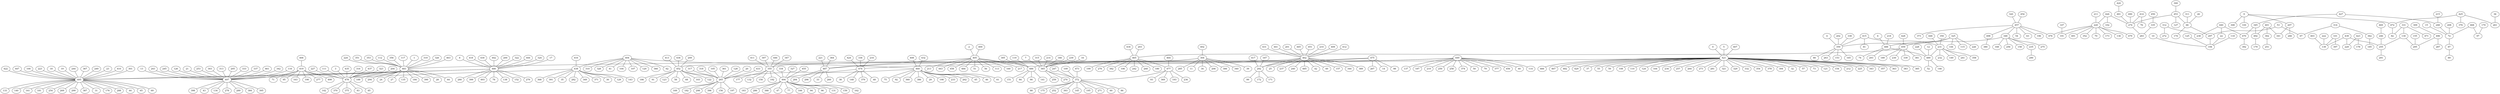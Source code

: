 graph G{
0--421;
1--483;
2--405;
3--478;
4--359;
5--421;
6--488;
7--365;
8--480;
9--207;
9--308;
9--330;
9--472;
400--405;
401--492;
401--302;
401--341;
402--304;
403--139;
404--438;
404--41;
404--104;
404--107;
404--120;
404--366;
404--62;
404--310;
404--328;
404--460;
405--487;
405--51;
405--56;
405--113;
405--160;
405--217;
405--213;
405--443;
405--458;
405--484;
405--486;
406--419;
407--421;
408--460;
409--462;
410--495;
411--355;
412--462;
413--452;
414--274;
414--76;
415--359;
415--81;
415--231;
416--438;
417--292;
418--480;
419--497;
419--71;
419--95;
419--163;
419--190;
419--277;
419--499;
419--478;
420--481;
421--37;
421--55;
421--59;
421--108;
421--110;
421--124;
421--164;
421--234;
421--257;
421--264;
421--273;
421--281;
421--321;
421--329;
421--332;
421--354;
421--378;
421--394;
421--32;
421--57;
421--73;
421--121;
421--154;
421--212;
421--225;
421--343;
421--357;
421--363;
421--383;
421--385;
421--466;
421--467;
421--482;
421--429;
421--483;
300--453;
301--495;
422--495;
302--251;
423--229;
423--178;
303--497;
424--474;
304--486;
304--39;
304--285;
304--11;
304--34;
304--206;
304--306;
304--340;
304--365;
425--472;
425--376;
425--261;
305--486;
426--220;
426--102;
426--274;
427--345;
427--248;
307--355;
428--459;
309--496;
430--480;
431--462;
432--460;
311--66;
433--265;
312--238;
312--272;
313--497;
434--465;
435--478;
314--67;
314--362;
436--452;
315--365;
316--478;
437--478;
438--478;
438--35;
438--282;
438--349;
438--371;
438--30;
438--129;
438--143;
438--368;
438--391;
317--265;
318--265;
439--255;
439--139;
439--229;
319--483;
440--22;
440--238;
440--470;
441--462;
320--457;
442--480;
200--480;
322--480;
201--462;
444--480;
323--478;
202--359;
324--480;
445--462;
203--465;
204--478;
446--355;
325--459;
325--144;
325--115;
325--226;
325--359;
326--483;
447--495;
205--497;
327--494;
448--231;
449--452;
449--40;
449--114;
449--137;
449--187;
449--219;
449--250;
449--258;
449--374;
449--50;
449--79;
449--377;
449--456;
449--474;
207--341;
207--266;
208--72;
209--452;
450--335;
451--462;
452--265;
452--91;
452--123;
452--58;
452--68;
452--103;
452--122;
452--186;
210--462;
331--82;
331--130;
331--471;
211--220;
453--274;
453--127;
453--66;
333--497;
454--457;
455--494;
334--494;
214--365;
335--283;
336--474;
457--348;
457--54;
457--63;
457--196;
457--373;
457--498;
457--476;
215--248;
337--497;
216--474;
459--465;
459--189;
459--230;
459--339;
459--381;
338--359;
218--488;
460--45;
460--46;
460--61;
460--75;
460--92;
460--360;
460--386;
460--29;
460--198;
460--233;
460--262;
460--265;
461--497;
462--292;
462--42;
462--49;
462--157;
462--344;
462--389;
462--25;
462--237;
462--240;
462--485;
462--487;
220--476;
220--70;
220--173;
220--191;
220--136;
220--479;
220--491;
220--352;
463--483;
100--495;
342--497;
221--487;
464--477;
101--139;
101--397;
222--139;
223--495;
465--477;
465--180;
465--199;
465--276;
465--382;
465--106;
465--242;
465--268;
224--483;
345--470;
345--492;
346--365;
105--265;
347--355;
468--72;
468--97;
227--478;
348--488;
348--168;
348--256;
348--158;
348--235;
348--275;
469--246;
228--489;
109--372;
470--392;
350--231;
351--483;
472--82;
473--372;
231--149;
231--241;
231--358;
231--232;
231--489;
353--483;
111--478;
474--48;
474--38;
474--148;
474--379;
474--494;
112--483;
475--355;
475--14;
475--98;
475--267;
475--292;
355--494;
355--177;
355--132;
355--150;
355--192;
356--483;
477--372;
477--93;
477--369;
477--193;
477--236;
235--290;
478--370;
478--375;
478--83;
478--85;
478--142;
116--497;
117--483;
359--80;
359--263;
359--153;
359--165;
239--365;
118--194;
119--486;
10--194;
12--489;
13--497;
15--72;
16--365;
17--480;
18--495;
19--495;
480--495;
480--78;
480--138;
480--152;
480--279;
480--280;
480--399;
480--493;
480--497;
481--274;
361--265;
483--24;
483--27;
483--135;
483--184;
483--390;
483--28;
483--64;
483--188;
483--294;
483--495;
362--185;
243--497;
364--487;
244--495;
486--151;
486--84;
486--90;
486--141;
365--259;
365--270;
365--372;
245--497;
487--260;
487--284;
487--296;
487--33;
367--495;
488--489;
488--74;
488--293;
125--194;
246--255;
126--497;
247--372;
489--52;
489--146;
248--72;
249--495;
128--265;
20--265;
21--497;
22--194;
23--495;
26--66;
490--274;
492--179;
372--145;
372--195;
372--271;
372--60;
372--86;
372--88;
372--175;
372--252;
372--393;
130--255;
130--295;
494--94;
494--96;
494--131;
494--159;
494--162;
494--183;
494--286;
494--388;
494--47;
494--77;
494--166;
495--31;
495--176;
495--288;
495--44;
495--65;
495--69;
495--133;
495--140;
495--161;
495--181;
495--254;
495--269;
495--299;
495--387;
253--497;
496--295;
496--287;
497--43;
497--134;
497--278;
497--289;
497--384;
497--395;
497--398;
255--291;
498--380;
36--261;
265--156;
265--197;
265--169;
265--182;
265--298;
265--396;
147--191;
274--283;
155--295;
53--297;
53--67;
167--292;
66--174;
66--297;
170--97;
292--171;
292--99;
292--172;
297--194;
72--87;
87--89;
}